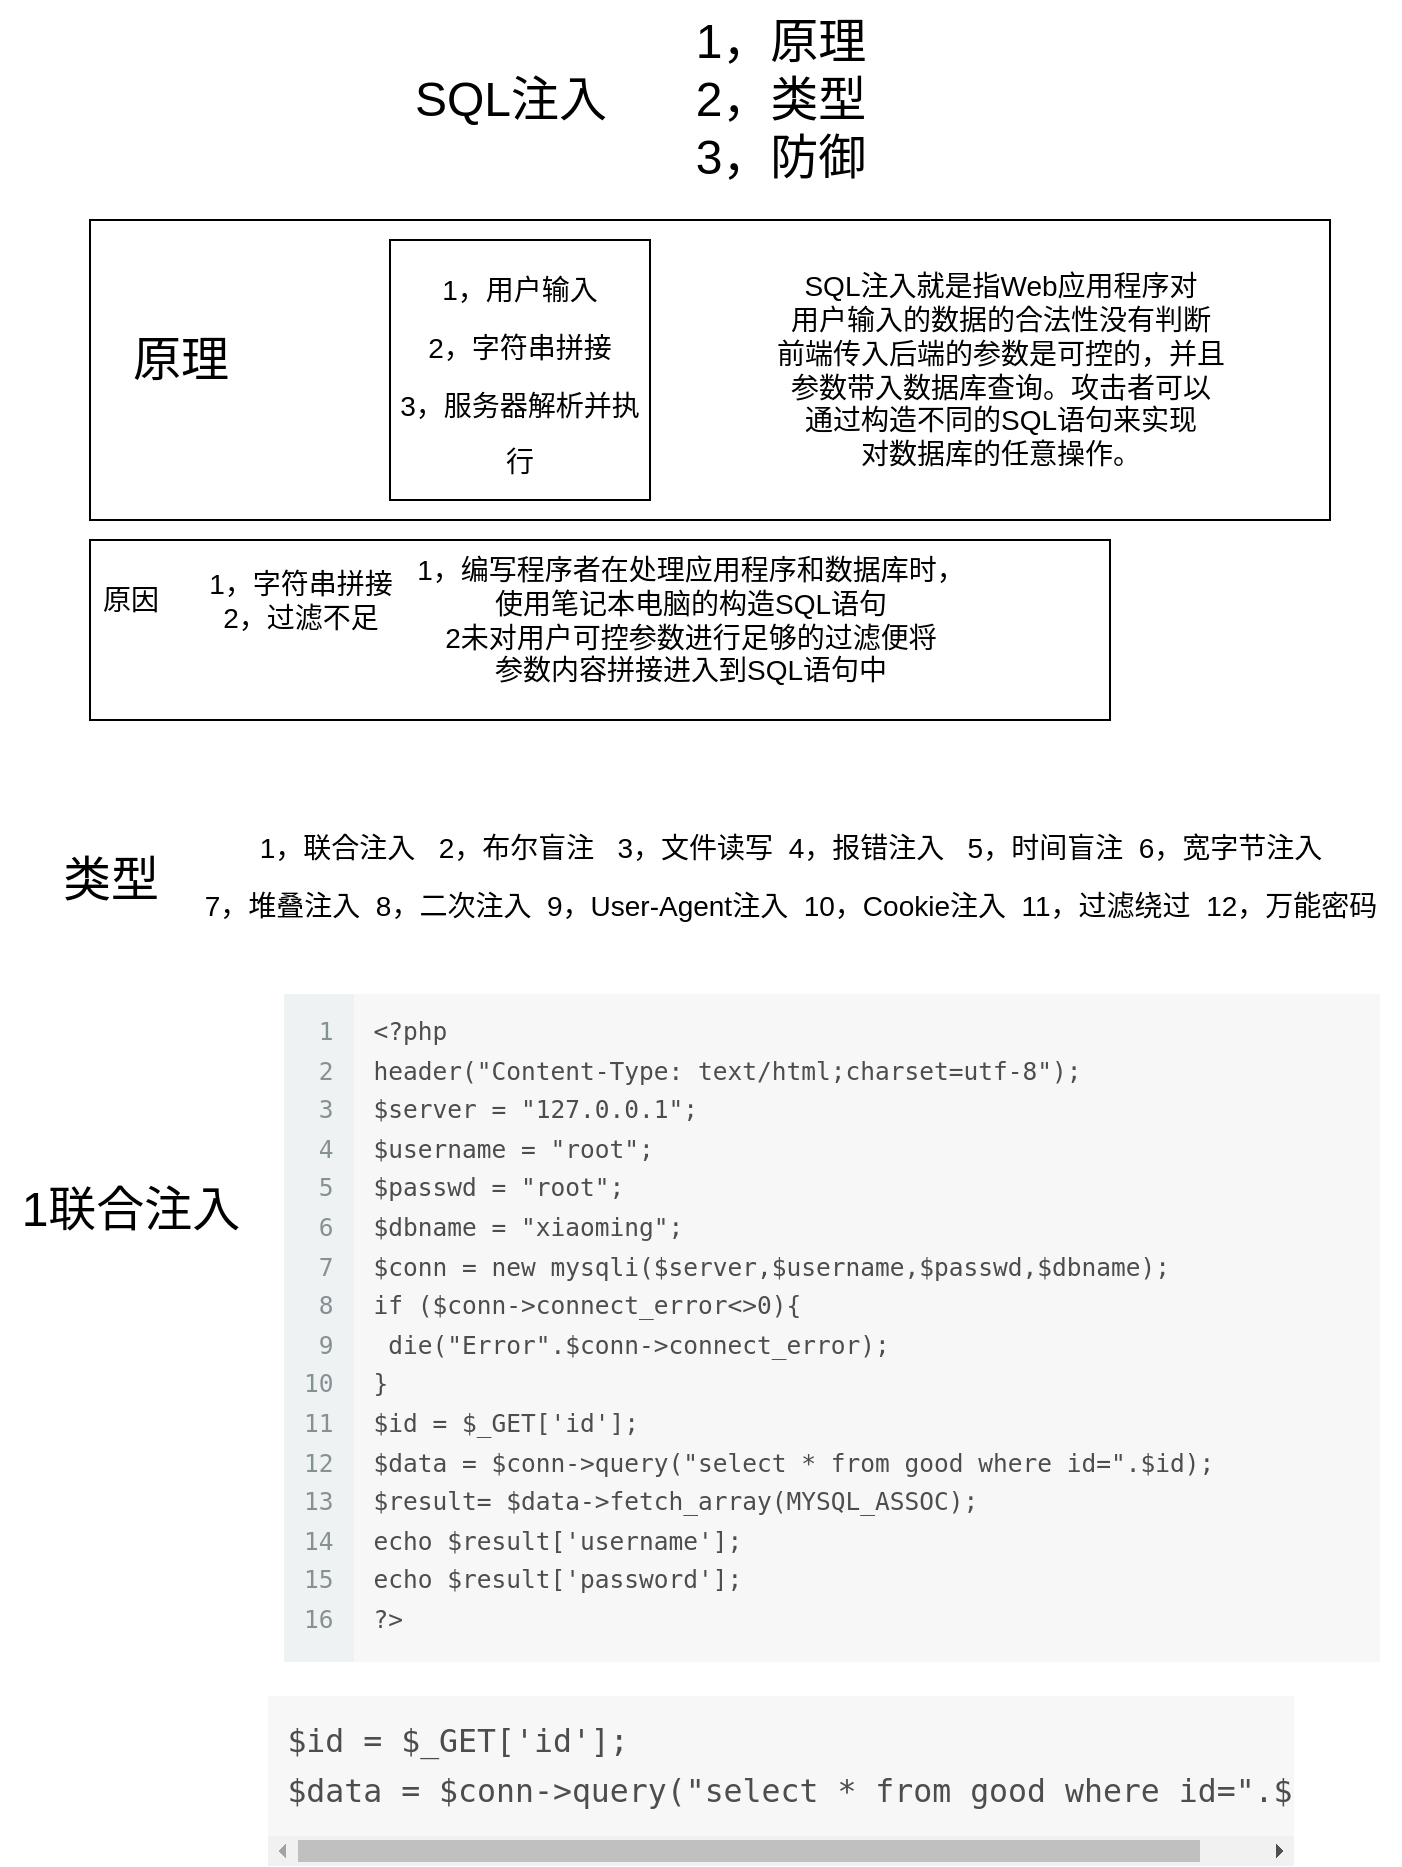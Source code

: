 <mxfile version="20.5.3" type="github">
  <diagram id="M1k3Hc8_i_z2ZXBIXbyz" name="第 1 页">
    <mxGraphModel dx="868" dy="458" grid="1" gridSize="10" guides="1" tooltips="1" connect="1" arrows="1" fold="1" page="1" pageScale="1" pageWidth="827" pageHeight="1169" math="0" shadow="0">
      <root>
        <mxCell id="0" />
        <mxCell id="1" parent="0" />
        <mxCell id="rJS2hNAMHHPs58hexdFA-11" value="" style="rounded=0;whiteSpace=wrap;html=1;fontSize=14;" vertex="1" parent="1">
          <mxGeometry x="190" y="280" width="510" height="90" as="geometry" />
        </mxCell>
        <mxCell id="rJS2hNAMHHPs58hexdFA-10" value="" style="rounded=0;whiteSpace=wrap;html=1;fontSize=14;" vertex="1" parent="1">
          <mxGeometry x="190" y="120" width="620" height="150" as="geometry" />
        </mxCell>
        <mxCell id="rJS2hNAMHHPs58hexdFA-1" value="&lt;font style=&quot;vertical-align: inherit;&quot;&gt;&lt;font style=&quot;vertical-align: inherit; font-size: 24px;&quot;&gt;SQL注入&lt;/font&gt;&lt;/font&gt;" style="text;html=1;align=center;verticalAlign=middle;resizable=0;points=[];autosize=1;strokeColor=none;fillColor=none;" vertex="1" parent="1">
          <mxGeometry x="340" y="40" width="120" height="40" as="geometry" />
        </mxCell>
        <mxCell id="rJS2hNAMHHPs58hexdFA-2" value="&lt;font style=&quot;vertical-align: inherit;&quot;&gt;&lt;font style=&quot;vertical-align: inherit;&quot;&gt;1，原理&lt;br&gt;2，类型&lt;br&gt;3，防御&lt;br&gt;&lt;/font&gt;&lt;/font&gt;" style="text;html=1;align=center;verticalAlign=middle;resizable=0;points=[];autosize=1;strokeColor=none;fillColor=none;fontSize=24;" vertex="1" parent="1">
          <mxGeometry x="480" y="10" width="110" height="100" as="geometry" />
        </mxCell>
        <mxCell id="rJS2hNAMHHPs58hexdFA-3" value="&lt;font style=&quot;vertical-align: inherit;&quot;&gt;&lt;font style=&quot;vertical-align: inherit;&quot;&gt;&lt;br&gt;原理&lt;/font&gt;&lt;/font&gt;" style="text;html=1;align=center;verticalAlign=middle;resizable=0;points=[];autosize=1;strokeColor=none;fillColor=none;fontSize=24;" vertex="1" parent="1">
          <mxGeometry x="200" y="140" width="70" height="70" as="geometry" />
        </mxCell>
        <mxCell id="rJS2hNAMHHPs58hexdFA-5" value="&lt;font style=&quot;vertical-align: inherit;&quot;&gt;&lt;font style=&quot;vertical-align: inherit;&quot;&gt;&lt;font style=&quot;font-size: 14px;&quot;&gt;&lt;font style=&quot;&quot;&gt;&lt;font style=&quot;vertical-align: inherit;&quot;&gt;&lt;font style=&quot;vertical-align: inherit;&quot;&gt;&lt;font style=&quot;vertical-align: inherit;&quot;&gt;&lt;font style=&quot;vertical-align: inherit;&quot;&gt;&lt;font style=&quot;vertical-align: inherit;&quot;&gt;&lt;font style=&quot;vertical-align: inherit;&quot;&gt;&lt;font style=&quot;vertical-align: inherit;&quot;&gt;&lt;font style=&quot;vertical-align: inherit;&quot;&gt;1，用户输入&lt;/font&gt;&lt;/font&gt;&lt;/font&gt;&lt;/font&gt;&lt;/font&gt;&lt;/font&gt;&lt;/font&gt;&lt;/font&gt;&lt;br&gt;&lt;font style=&quot;vertical-align: inherit;&quot;&gt;&lt;font style=&quot;vertical-align: inherit;&quot;&gt;&lt;font style=&quot;vertical-align: inherit;&quot;&gt;&lt;font style=&quot;vertical-align: inherit;&quot;&gt;&lt;font style=&quot;vertical-align: inherit;&quot;&gt;&lt;font style=&quot;vertical-align: inherit;&quot;&gt;&lt;font style=&quot;vertical-align: inherit;&quot;&gt;&lt;font style=&quot;vertical-align: inherit;&quot;&gt;2，字符串拼接&lt;br&gt;&lt;/font&gt;&lt;/font&gt;&lt;/font&gt;&lt;/font&gt;&lt;/font&gt;&lt;/font&gt;&lt;/font&gt;&lt;/font&gt;&lt;/font&gt;&lt;font style=&quot;vertical-align: inherit;&quot;&gt;&lt;font style=&quot;vertical-align: inherit;&quot;&gt;3，服务器解析并执行&lt;/font&gt;&lt;/font&gt;&lt;/font&gt;&lt;br&gt;&lt;/font&gt;&lt;/font&gt;" style="whiteSpace=wrap;html=1;aspect=fixed;fontSize=24;" vertex="1" parent="1">
          <mxGeometry x="340" y="130" width="130" height="130" as="geometry" />
        </mxCell>
        <mxCell id="rJS2hNAMHHPs58hexdFA-6" value="&lt;font style=&quot;vertical-align: inherit;&quot;&gt;&lt;font style=&quot;vertical-align: inherit;&quot;&gt;&lt;font style=&quot;vertical-align: inherit;&quot;&gt;&lt;font style=&quot;vertical-align: inherit;&quot;&gt;&lt;font style=&quot;vertical-align: inherit;&quot;&gt;&lt;font style=&quot;vertical-align: inherit;&quot;&gt;SQL注入就是指Web应用程序对&lt;/font&gt;&lt;/font&gt;&lt;br&gt;&lt;font style=&quot;vertical-align: inherit;&quot;&gt;&lt;font style=&quot;vertical-align: inherit;&quot;&gt;用户输入的数据的合法性没有判断&lt;br&gt;&lt;/font&gt;&lt;/font&gt;&lt;font style=&quot;vertical-align: inherit;&quot;&gt;&lt;font style=&quot;vertical-align: inherit;&quot;&gt;前端传入后端的参数是可控的，并且&lt;br&gt;&lt;/font&gt;&lt;/font&gt;&lt;font style=&quot;vertical-align: inherit;&quot;&gt;&lt;font style=&quot;vertical-align: inherit;&quot;&gt;参数带入数据库查询。攻击者可以&lt;br&gt;&lt;/font&gt;&lt;/font&gt;&lt;font style=&quot;vertical-align: inherit;&quot;&gt;&lt;font style=&quot;vertical-align: inherit;&quot;&gt;通过构造不同的SQL语句来实现&lt;br&gt;&lt;/font&gt;&lt;/font&gt;&lt;font style=&quot;vertical-align: inherit;&quot;&gt;&lt;font style=&quot;vertical-align: inherit;&quot;&gt;对数据库的任意操作。&lt;/font&gt;&lt;/font&gt;&lt;br&gt;&lt;/font&gt;&lt;/font&gt;&lt;/font&gt;&lt;/font&gt;" style="text;html=1;align=center;verticalAlign=middle;resizable=0;points=[];autosize=1;strokeColor=none;fillColor=none;fontSize=14;" vertex="1" parent="1">
          <mxGeometry x="520" y="140" width="250" height="110" as="geometry" />
        </mxCell>
        <mxCell id="rJS2hNAMHHPs58hexdFA-7" value="&lt;font style=&quot;vertical-align: inherit;&quot;&gt;&lt;font style=&quot;vertical-align: inherit;&quot;&gt;原因&lt;/font&gt;&lt;/font&gt;" style="text;html=1;align=center;verticalAlign=middle;resizable=0;points=[];autosize=1;strokeColor=none;fillColor=none;fontSize=14;" vertex="1" parent="1">
          <mxGeometry x="185" y="295" width="50" height="30" as="geometry" />
        </mxCell>
        <mxCell id="rJS2hNAMHHPs58hexdFA-8" value="&lt;font style=&quot;vertical-align: inherit;&quot;&gt;&lt;font style=&quot;vertical-align: inherit;&quot;&gt;1，字符串拼接&lt;br&gt;2，过滤不足&lt;br&gt;&lt;/font&gt;&lt;/font&gt;" style="text;html=1;align=center;verticalAlign=middle;resizable=0;points=[];autosize=1;strokeColor=none;fillColor=none;fontSize=14;" vertex="1" parent="1">
          <mxGeometry x="235" y="285" width="120" height="50" as="geometry" />
        </mxCell>
        <mxCell id="rJS2hNAMHHPs58hexdFA-9" value="&lt;font style=&quot;vertical-align: inherit;&quot;&gt;&lt;font style=&quot;vertical-align: inherit;&quot;&gt;&lt;font style=&quot;vertical-align: inherit;&quot;&gt;&lt;font style=&quot;vertical-align: inherit;&quot;&gt;&lt;font style=&quot;vertical-align: inherit;&quot;&gt;&lt;font style=&quot;vertical-align: inherit;&quot;&gt;1，编写程序者在处理应用程序和数据库时，&lt;/font&gt;&lt;/font&gt;&lt;br&gt;&lt;font style=&quot;vertical-align: inherit;&quot;&gt;&lt;font style=&quot;vertical-align: inherit;&quot;&gt;使用笔记本电脑的构造SQL语句&lt;br&gt;&lt;/font&gt;&lt;/font&gt;&lt;font style=&quot;vertical-align: inherit;&quot;&gt;&lt;font style=&quot;vertical-align: inherit;&quot;&gt;2未对用户可控参数进行足够的过滤便将&lt;br&gt;&lt;/font&gt;&lt;/font&gt;&lt;font style=&quot;vertical-align: inherit;&quot;&gt;&lt;font style=&quot;vertical-align: inherit;&quot;&gt;参数内容拼接进入到SQL语句中&lt;/font&gt;&lt;/font&gt;&lt;br&gt;&lt;/font&gt;&lt;/font&gt;&lt;/font&gt;&lt;/font&gt;" style="text;html=1;align=center;verticalAlign=middle;resizable=0;points=[];autosize=1;strokeColor=none;fillColor=none;fontSize=14;" vertex="1" parent="1">
          <mxGeometry x="340" y="280" width="300" height="80" as="geometry" />
        </mxCell>
        <mxCell id="rJS2hNAMHHPs58hexdFA-13" value="&lt;font style=&quot;vertical-align: inherit;&quot;&gt;&lt;font style=&quot;vertical-align: inherit;&quot;&gt;&lt;font style=&quot;vertical-align: inherit;&quot;&gt;&lt;font style=&quot;vertical-align: inherit; font-size: 24px;&quot;&gt;类型&lt;/font&gt;&lt;/font&gt;&lt;/font&gt;&lt;/font&gt;" style="text;html=1;align=center;verticalAlign=middle;resizable=0;points=[];autosize=1;strokeColor=none;fillColor=none;fontSize=14;" vertex="1" parent="1">
          <mxGeometry x="165" y="430" width="70" height="40" as="geometry" />
        </mxCell>
        <mxCell id="rJS2hNAMHHPs58hexdFA-14" value="&lt;font style=&quot;vertical-align: inherit;&quot;&gt;&lt;font style=&quot;vertical-align: inherit;&quot;&gt;&lt;font style=&quot;font-size: 14px;&quot;&gt;&lt;font style=&quot;vertical-align: inherit;&quot;&gt;&lt;font style=&quot;vertical-align: inherit;&quot;&gt;&lt;font style=&quot;vertical-align: inherit;&quot;&gt;&lt;font style=&quot;vertical-align: inherit;&quot;&gt;1，联合注入&amp;nbsp; &amp;nbsp;2，布尔盲注&amp;nbsp; &amp;nbsp;3，文件读写&amp;nbsp; 4，报错注入&amp;nbsp; &amp;nbsp;5，时间盲注&amp;nbsp; 6，宽字节注入&lt;br&gt;&lt;/font&gt;&lt;/font&gt;&lt;/font&gt;&lt;/font&gt;&lt;font style=&quot;vertical-align: inherit;&quot;&gt;&lt;font style=&quot;vertical-align: inherit;&quot;&gt;7，堆叠注入&amp;nbsp; 8，二次注入&amp;nbsp; 9，User-Agent注入&amp;nbsp; 10，Cookie注入&amp;nbsp; 11，过滤绕过&amp;nbsp; 12，万能密码&lt;/font&gt;&lt;/font&gt;&lt;br&gt;&lt;/font&gt;&lt;br&gt;&lt;/font&gt;&lt;/font&gt;" style="text;html=1;align=center;verticalAlign=middle;resizable=0;points=[];autosize=1;strokeColor=none;fillColor=none;fontSize=24;" vertex="1" parent="1">
          <mxGeometry x="235" y="410" width="610" height="100" as="geometry" />
        </mxCell>
        <mxCell id="rJS2hNAMHHPs58hexdFA-15" value="&lt;font style=&quot;vertical-align: inherit;&quot;&gt;&lt;font style=&quot;vertical-align: inherit;&quot;&gt;&lt;font style=&quot;vertical-align: inherit;&quot;&gt;&lt;font style=&quot;vertical-align: inherit; font-size: 24px;&quot;&gt;1联合注入&lt;/font&gt;&lt;/font&gt;&lt;/font&gt;&lt;/font&gt;" style="text;html=1;align=center;verticalAlign=middle;resizable=0;points=[];autosize=1;strokeColor=none;fillColor=none;fontSize=14;" vertex="1" parent="1">
          <mxGeometry x="145" y="595" width="130" height="40" as="geometry" />
        </mxCell>
        <mxCell id="rJS2hNAMHHPs58hexdFA-17" value="&lt;table style=&quot;border-collapse: collapse; border-spacing: 0px; font-size: 0.875em; margin: 0px; width: auto; border: 0px; color: rgb(77, 77, 76); font-family: Lato, &amp;quot;PingFang SC&amp;quot;, &amp;quot;Microsoft YaHei&amp;quot;, sans-serif; font-style: normal; font-variant-ligatures: normal; font-variant-caps: normal; font-weight: 400; letter-spacing: normal; orphans: 2; text-align: justify; text-transform: none; widows: 2; word-spacing: 0px; -webkit-text-stroke-width: 0px; background-color: rgb(247, 247, 247); text-decoration-thickness: initial; text-decoration-style: initial; text-decoration-color: initial;&quot;&gt;&lt;tbody&gt;&lt;tr style=&quot;background: var(--table-row-hover-bg-color);&quot;&gt;&lt;td style=&quot;font-weight: normal; padding: 0px; vertical-align: middle; border: 0px; user-select: none;&quot; class=&quot;gutter&quot;&gt;&lt;pre style=&quot;font-family: consolas, Menlo, monospace, &amp;quot;PingFang SC&amp;quot;, &amp;quot;Microsoft YaHei&amp;quot;; font-size: 1em; background: rgb(239, 242, 243); color: rgb(134, 145, 148); line-height: 1.6; margin: 0px; overflow: auto; padding: 10px; border: 0px; text-align: right;&quot;&gt;&lt;span class=&quot;line&quot;&gt;1&lt;/span&gt;&lt;br&gt;&lt;span class=&quot;line&quot;&gt;2&lt;/span&gt;&lt;br&gt;&lt;span class=&quot;line&quot;&gt;3&lt;/span&gt;&lt;br&gt;&lt;span class=&quot;line&quot;&gt;4&lt;/span&gt;&lt;br&gt;&lt;span class=&quot;line&quot;&gt;5&lt;/span&gt;&lt;br&gt;&lt;span class=&quot;line&quot;&gt;6&lt;/span&gt;&lt;br&gt;&lt;span class=&quot;line&quot;&gt;7&lt;/span&gt;&lt;br&gt;&lt;span class=&quot;line&quot;&gt;8&lt;/span&gt;&lt;br&gt;&lt;span class=&quot;line&quot;&gt;9&lt;/span&gt;&lt;br&gt;&lt;span class=&quot;line&quot;&gt;10&lt;/span&gt;&lt;br&gt;&lt;span class=&quot;line&quot;&gt;11&lt;/span&gt;&lt;br&gt;&lt;span class=&quot;line&quot;&gt;12&lt;/span&gt;&lt;br&gt;&lt;span class=&quot;line&quot;&gt;13&lt;/span&gt;&lt;br&gt;&lt;span class=&quot;line&quot;&gt;14&lt;/span&gt;&lt;br&gt;&lt;span class=&quot;line&quot;&gt;15&lt;/span&gt;&lt;br&gt;&lt;span class=&quot;line&quot;&gt;16&lt;/span&gt;&lt;br&gt;&lt;/pre&gt;&lt;/td&gt;&lt;td style=&quot;font-weight: normal; padding: 0px; vertical-align: middle; border: 0px;&quot; class=&quot;code&quot;&gt;&lt;pre style=&quot;font-family: consolas, Menlo, monospace, &amp;quot;PingFang SC&amp;quot;, &amp;quot;Microsoft YaHei&amp;quot;; font-size: 1em; background: rgb(247, 247, 247); color: rgb(77, 77, 76); line-height: 1.6; margin: 0px; overflow: auto; padding: 10px 0px 10px 10px; border: 0px; width: 503.594px;&quot;&gt;&lt;span class=&quot;line&quot;&gt;&amp;lt;?php&lt;/span&gt;&lt;br&gt;&lt;span class=&quot;line&quot;&gt;header(&quot;Content-Type: text/html;charset=utf-8&quot;);&lt;/span&gt;&lt;br&gt;&lt;span class=&quot;line&quot;&gt;$server = &quot;127.0.0.1&quot;;&lt;/span&gt;&lt;br&gt;&lt;span class=&quot;line&quot;&gt;$username = &quot;root&quot;;&lt;/span&gt;&lt;br&gt;&lt;span class=&quot;line&quot;&gt;$passwd = &quot;root&quot;;&lt;/span&gt;&lt;br&gt;&lt;span class=&quot;line&quot;&gt;$dbname = &quot;xiaoming&quot;;&lt;/span&gt;&lt;br&gt;&lt;span class=&quot;line&quot;&gt;$conn = new mysqli($server,$username,$passwd,$dbname);&lt;/span&gt;&lt;br&gt;&lt;span class=&quot;line&quot;&gt;if ($conn-&amp;gt;connect_error&amp;lt;&amp;gt;0){&lt;/span&gt;&lt;br&gt;&lt;span class=&quot;line&quot;&gt;	die(&quot;Error&quot;.$conn-&amp;gt;connect_error);&lt;/span&gt;&lt;br&gt;&lt;span class=&quot;line&quot;&gt;}&lt;/span&gt;&lt;br&gt;&lt;span class=&quot;line&quot;&gt;$id = $_GET[&#39;id&#39;];&lt;/span&gt;&lt;br&gt;&lt;span class=&quot;line&quot;&gt;$data = $conn-&amp;gt;query(&quot;select * from good where id=&quot;.$id);&lt;/span&gt;&lt;br&gt;&lt;span class=&quot;line&quot;&gt;$result= $data-&amp;gt;fetch_array(MYSQL_ASSOC);&lt;/span&gt;&lt;br&gt;&lt;span class=&quot;line&quot;&gt;echo $result[&#39;username&#39;];&lt;/span&gt;&lt;br&gt;&lt;span class=&quot;line&quot;&gt;echo $result[&#39;password&#39;];&lt;/span&gt;&lt;br&gt;&lt;span class=&quot;line&quot;&gt;?&amp;gt;&lt;/span&gt;&lt;/pre&gt;&lt;/td&gt;&lt;/tr&gt;&lt;/tbody&gt;&lt;/table&gt;" style="text;whiteSpace=wrap;html=1;fontSize=14;" vertex="1" parent="1">
          <mxGeometry x="285" y="500" width="560" height="360" as="geometry" />
        </mxCell>
        <mxCell id="rJS2hNAMHHPs58hexdFA-18" value="&lt;pre style=&quot;font-family: consolas, Menlo, monospace, &amp;quot;PingFang SC&amp;quot;, &amp;quot;Microsoft YaHei&amp;quot;; font-size: 15.75px; background: rgb(247, 247, 247); color: rgb(77, 77, 76); line-height: 1.6; margin-top: 0px; margin-bottom: 0px; overflow: auto; padding: 10px 0px 10px 10px; border: 0px; width: 503.594px; text-align: justify;&quot;&gt;&lt;span class=&quot;line&quot;&gt;&lt;font style=&quot;vertical-align: inherit;&quot;&gt;&lt;font style=&quot;vertical-align: inherit;&quot;&gt;$id = $_GET[&#39;id&#39;]; &lt;/font&gt;&lt;/font&gt;&lt;/span&gt;&lt;br&gt;&lt;span class=&quot;line&quot;&gt;&lt;font style=&quot;vertical-align: inherit;&quot;&gt;&lt;font style=&quot;vertical-align: inherit;&quot;&gt;$data = $conn-&amp;gt;query(&quot;select * from good where id=&quot;.$id);&lt;/font&gt;&lt;/font&gt;&lt;/span&gt;&lt;/pre&gt;" style="text;html=1;align=center;verticalAlign=middle;resizable=0;points=[];autosize=1;strokeColor=none;fillColor=none;fontSize=24;" vertex="1" parent="1">
          <mxGeometry x="265" y="860" width="540" height="80" as="geometry" />
        </mxCell>
      </root>
    </mxGraphModel>
  </diagram>
</mxfile>
